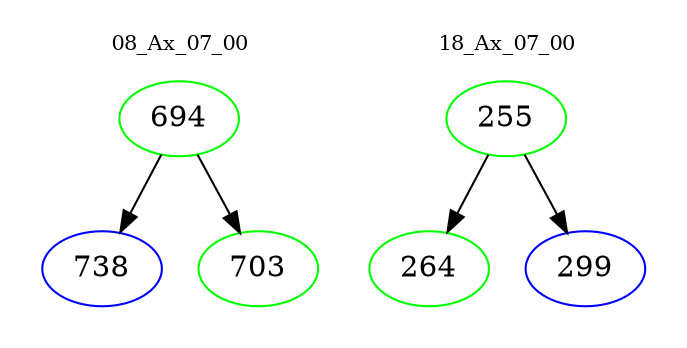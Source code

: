 digraph{
subgraph cluster_0 {
color = white
label = "08_Ax_07_00";
fontsize=10;
T0_694 [label="694", color="green"]
T0_694 -> T0_738 [color="black"]
T0_738 [label="738", color="blue"]
T0_694 -> T0_703 [color="black"]
T0_703 [label="703", color="green"]
}
subgraph cluster_1 {
color = white
label = "18_Ax_07_00";
fontsize=10;
T1_255 [label="255", color="green"]
T1_255 -> T1_264 [color="black"]
T1_264 [label="264", color="green"]
T1_255 -> T1_299 [color="black"]
T1_299 [label="299", color="blue"]
}
}
